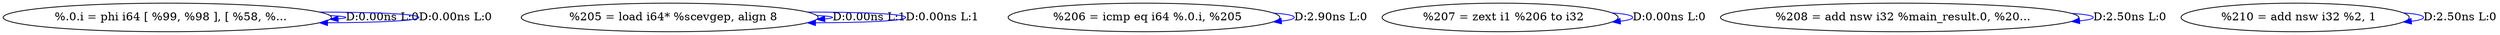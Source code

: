 digraph {
Node0x346b6e0[label="  %.0.i = phi i64 [ %99, %98 ], [ %58, %..."];
Node0x346b6e0 -> Node0x346b6e0[label="D:0.00ns L:0",color=blue];
Node0x346b6e0 -> Node0x346b6e0[label="D:0.00ns L:0",color=blue];
Node0x346b7c0[label="  %205 = load i64* %scevgep, align 8"];
Node0x346b7c0 -> Node0x346b7c0[label="D:0.00ns L:1",color=blue];
Node0x346b7c0 -> Node0x346b7c0[label="D:0.00ns L:1",color=blue];
Node0x346b8a0[label="  %206 = icmp eq i64 %.0.i, %205"];
Node0x346b8a0 -> Node0x346b8a0[label="D:2.90ns L:0",color=blue];
Node0x346b9c0[label="  %207 = zext i1 %206 to i32"];
Node0x346b9c0 -> Node0x346b9c0[label="D:0.00ns L:0",color=blue];
Node0x346baa0[label="  %208 = add nsw i32 %main_result.0, %20..."];
Node0x346baa0 -> Node0x346baa0[label="D:2.50ns L:0",color=blue];
Node0x346bc60[label="  %210 = add nsw i32 %2, 1"];
Node0x346bc60 -> Node0x346bc60[label="D:2.50ns L:0",color=blue];
}
